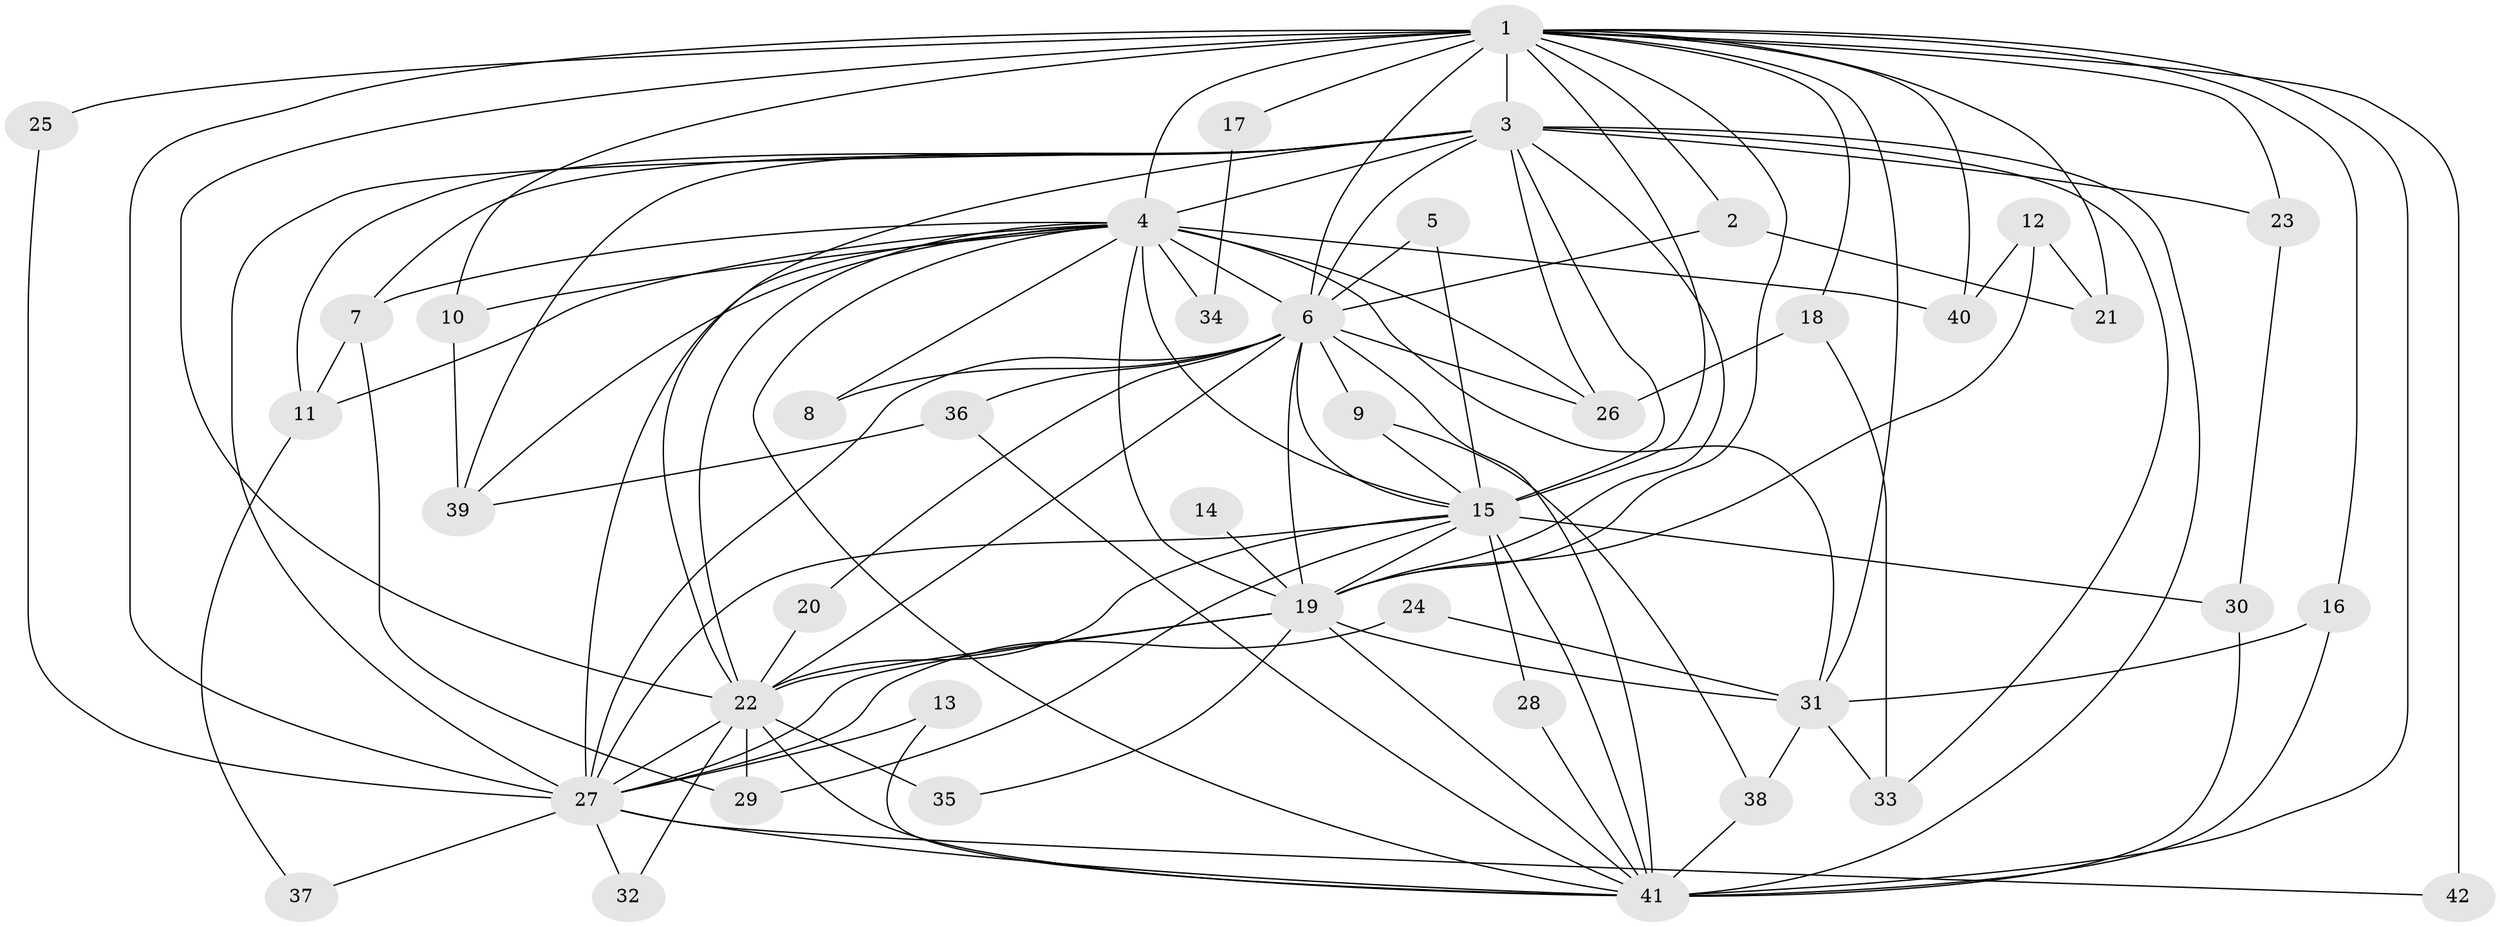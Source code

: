 // original degree distribution, {20: 0.015151515151515152, 18: 0.015151515151515152, 14: 0.015151515151515152, 22: 0.015151515151515152, 15: 0.045454545454545456, 17: 0.015151515151515152, 16: 0.030303030303030304, 3: 0.25757575757575757, 4: 0.09090909090909091, 2: 0.48484848484848486, 7: 0.015151515151515152}
// Generated by graph-tools (version 1.1) at 2025/36/03/04/25 23:36:37]
// undirected, 42 vertices, 111 edges
graph export_dot {
  node [color=gray90,style=filled];
  1;
  2;
  3;
  4;
  5;
  6;
  7;
  8;
  9;
  10;
  11;
  12;
  13;
  14;
  15;
  16;
  17;
  18;
  19;
  20;
  21;
  22;
  23;
  24;
  25;
  26;
  27;
  28;
  29;
  30;
  31;
  32;
  33;
  34;
  35;
  36;
  37;
  38;
  39;
  40;
  41;
  42;
  1 -- 2 [weight=1.0];
  1 -- 3 [weight=3.0];
  1 -- 4 [weight=2.0];
  1 -- 6 [weight=3.0];
  1 -- 10 [weight=1.0];
  1 -- 15 [weight=3.0];
  1 -- 16 [weight=1.0];
  1 -- 17 [weight=2.0];
  1 -- 18 [weight=1.0];
  1 -- 19 [weight=2.0];
  1 -- 21 [weight=1.0];
  1 -- 22 [weight=3.0];
  1 -- 23 [weight=1.0];
  1 -- 25 [weight=1.0];
  1 -- 27 [weight=3.0];
  1 -- 31 [weight=1.0];
  1 -- 40 [weight=1.0];
  1 -- 41 [weight=3.0];
  1 -- 42 [weight=2.0];
  2 -- 6 [weight=1.0];
  2 -- 21 [weight=1.0];
  3 -- 4 [weight=1.0];
  3 -- 6 [weight=1.0];
  3 -- 7 [weight=1.0];
  3 -- 11 [weight=1.0];
  3 -- 15 [weight=1.0];
  3 -- 19 [weight=1.0];
  3 -- 22 [weight=1.0];
  3 -- 23 [weight=1.0];
  3 -- 26 [weight=1.0];
  3 -- 27 [weight=1.0];
  3 -- 33 [weight=1.0];
  3 -- 39 [weight=1.0];
  3 -- 41 [weight=1.0];
  4 -- 6 [weight=2.0];
  4 -- 7 [weight=1.0];
  4 -- 8 [weight=1.0];
  4 -- 10 [weight=1.0];
  4 -- 11 [weight=1.0];
  4 -- 15 [weight=1.0];
  4 -- 19 [weight=2.0];
  4 -- 22 [weight=1.0];
  4 -- 26 [weight=1.0];
  4 -- 27 [weight=1.0];
  4 -- 31 [weight=1.0];
  4 -- 34 [weight=2.0];
  4 -- 39 [weight=1.0];
  4 -- 40 [weight=2.0];
  4 -- 41 [weight=1.0];
  5 -- 6 [weight=1.0];
  5 -- 15 [weight=1.0];
  6 -- 8 [weight=1.0];
  6 -- 9 [weight=1.0];
  6 -- 15 [weight=1.0];
  6 -- 19 [weight=1.0];
  6 -- 20 [weight=1.0];
  6 -- 22 [weight=1.0];
  6 -- 26 [weight=1.0];
  6 -- 27 [weight=1.0];
  6 -- 36 [weight=1.0];
  6 -- 41 [weight=1.0];
  7 -- 11 [weight=1.0];
  7 -- 29 [weight=1.0];
  9 -- 15 [weight=1.0];
  9 -- 38 [weight=1.0];
  10 -- 39 [weight=1.0];
  11 -- 37 [weight=1.0];
  12 -- 19 [weight=1.0];
  12 -- 21 [weight=1.0];
  12 -- 40 [weight=1.0];
  13 -- 27 [weight=1.0];
  13 -- 41 [weight=1.0];
  14 -- 19 [weight=1.0];
  15 -- 19 [weight=1.0];
  15 -- 22 [weight=1.0];
  15 -- 27 [weight=1.0];
  15 -- 28 [weight=1.0];
  15 -- 29 [weight=1.0];
  15 -- 30 [weight=1.0];
  15 -- 41 [weight=1.0];
  16 -- 31 [weight=1.0];
  16 -- 41 [weight=1.0];
  17 -- 34 [weight=1.0];
  18 -- 26 [weight=1.0];
  18 -- 33 [weight=1.0];
  19 -- 22 [weight=1.0];
  19 -- 27 [weight=1.0];
  19 -- 31 [weight=1.0];
  19 -- 35 [weight=1.0];
  19 -- 41 [weight=1.0];
  20 -- 22 [weight=2.0];
  22 -- 27 [weight=1.0];
  22 -- 29 [weight=1.0];
  22 -- 32 [weight=1.0];
  22 -- 35 [weight=1.0];
  22 -- 41 [weight=1.0];
  23 -- 30 [weight=1.0];
  24 -- 27 [weight=1.0];
  24 -- 31 [weight=1.0];
  25 -- 27 [weight=1.0];
  27 -- 32 [weight=1.0];
  27 -- 37 [weight=1.0];
  27 -- 41 [weight=1.0];
  27 -- 42 [weight=1.0];
  28 -- 41 [weight=1.0];
  30 -- 41 [weight=1.0];
  31 -- 33 [weight=1.0];
  31 -- 38 [weight=1.0];
  36 -- 39 [weight=1.0];
  36 -- 41 [weight=1.0];
  38 -- 41 [weight=1.0];
}
